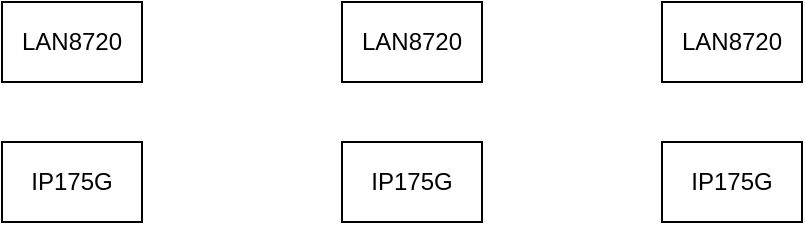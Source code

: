 <mxfile version="24.7.6">
  <diagram name="第 1 页" id="cl7ZFlmtS4yidlTYS59g">
    <mxGraphModel dx="765" dy="449" grid="1" gridSize="10" guides="1" tooltips="1" connect="1" arrows="1" fold="1" page="1" pageScale="1" pageWidth="827" pageHeight="1169" math="0" shadow="0">
      <root>
        <mxCell id="0" />
        <mxCell id="1" parent="0" />
        <mxCell id="Xt1rwFlgiwMUKymajf74-1" value="LAN8720" style="rounded=0;whiteSpace=wrap;html=1;" vertex="1" parent="1">
          <mxGeometry x="360" y="360" width="70" height="40" as="geometry" />
        </mxCell>
        <mxCell id="Xt1rwFlgiwMUKymajf74-3" value="IP175G" style="rounded=0;whiteSpace=wrap;html=1;" vertex="1" parent="1">
          <mxGeometry x="360" y="430" width="70" height="40" as="geometry" />
        </mxCell>
        <mxCell id="Xt1rwFlgiwMUKymajf74-7" value="LAN8720" style="rounded=0;whiteSpace=wrap;html=1;" vertex="1" parent="1">
          <mxGeometry x="190" y="360" width="70" height="40" as="geometry" />
        </mxCell>
        <mxCell id="Xt1rwFlgiwMUKymajf74-8" value="IP175G" style="rounded=0;whiteSpace=wrap;html=1;" vertex="1" parent="1">
          <mxGeometry x="190" y="430" width="70" height="40" as="geometry" />
        </mxCell>
        <mxCell id="Xt1rwFlgiwMUKymajf74-9" value="LAN8720" style="rounded=0;whiteSpace=wrap;html=1;" vertex="1" parent="1">
          <mxGeometry x="520" y="360" width="70" height="40" as="geometry" />
        </mxCell>
        <mxCell id="Xt1rwFlgiwMUKymajf74-10" value="IP175G" style="rounded=0;whiteSpace=wrap;html=1;" vertex="1" parent="1">
          <mxGeometry x="520" y="430" width="70" height="40" as="geometry" />
        </mxCell>
      </root>
    </mxGraphModel>
  </diagram>
</mxfile>
